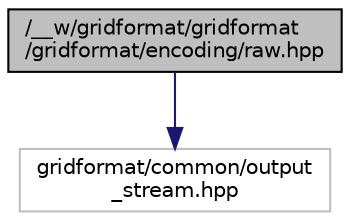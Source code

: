 digraph "/__w/gridformat/gridformat/gridformat/encoding/raw.hpp"
{
 // LATEX_PDF_SIZE
  edge [fontname="Helvetica",fontsize="10",labelfontname="Helvetica",labelfontsize="10"];
  node [fontname="Helvetica",fontsize="10",shape=record];
  Node1 [label="/__w/gridformat/gridformat\l/gridformat/encoding/raw.hpp",height=0.2,width=0.4,color="black", fillcolor="grey75", style="filled", fontcolor="black",tooltip="Encoder and stream for raw binary output."];
  Node1 -> Node2 [color="midnightblue",fontsize="10",style="solid",fontname="Helvetica"];
  Node2 [label="gridformat/common/output\l_stream.hpp",height=0.2,width=0.4,color="grey75", fillcolor="white", style="filled",tooltip=" "];
}
